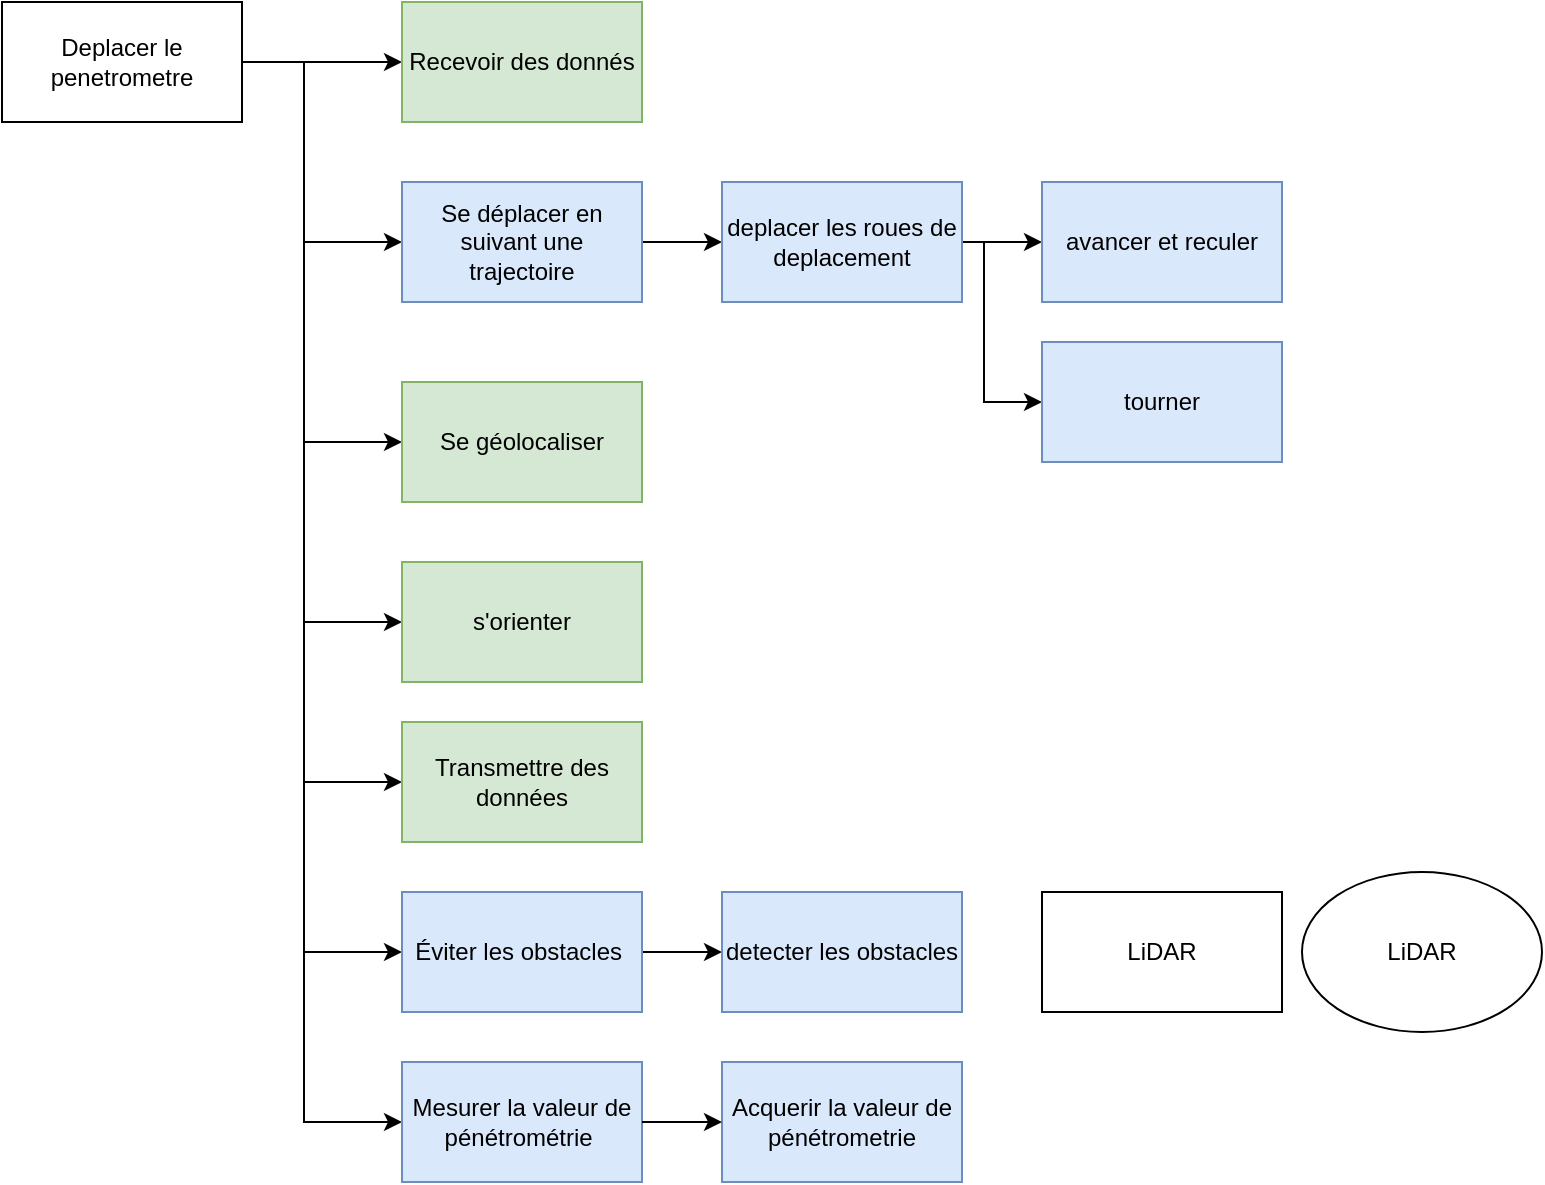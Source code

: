 <mxfile version="26.0.10">
  <diagram name="Page-1" id="l_A1BoyRMLz5qFvwIhAc">
    <mxGraphModel dx="1248" dy="569" grid="1" gridSize="10" guides="1" tooltips="1" connect="1" arrows="1" fold="1" page="1" pageScale="1" pageWidth="827" pageHeight="1169" math="0" shadow="0">
      <root>
        <mxCell id="0" />
        <mxCell id="1" parent="0" />
        <mxCell id="9Sg4c4JGDe0HvogplE-y-10" style="edgeStyle=orthogonalEdgeStyle;rounded=0;orthogonalLoop=1;jettySize=auto;html=1;exitX=1;exitY=0.5;exitDx=0;exitDy=0;entryX=0;entryY=0.5;entryDx=0;entryDy=0;" parent="1" source="9Sg4c4JGDe0HvogplE-y-1" target="9Sg4c4JGDe0HvogplE-y-2" edge="1">
          <mxGeometry relative="1" as="geometry" />
        </mxCell>
        <mxCell id="9Sg4c4JGDe0HvogplE-y-11" style="edgeStyle=orthogonalEdgeStyle;rounded=0;orthogonalLoop=1;jettySize=auto;html=1;exitX=1;exitY=0.5;exitDx=0;exitDy=0;entryX=0;entryY=0.5;entryDx=0;entryDy=0;" parent="1" source="9Sg4c4JGDe0HvogplE-y-1" target="9Sg4c4JGDe0HvogplE-y-7" edge="1">
          <mxGeometry relative="1" as="geometry">
            <mxPoint x="190" y="180" as="targetPoint" />
            <Array as="points">
              <mxPoint x="191" y="80" />
              <mxPoint x="191" y="170" />
            </Array>
          </mxGeometry>
        </mxCell>
        <mxCell id="9Sg4c4JGDe0HvogplE-y-12" style="edgeStyle=orthogonalEdgeStyle;rounded=0;orthogonalLoop=1;jettySize=auto;html=1;exitX=1;exitY=0.5;exitDx=0;exitDy=0;entryX=0;entryY=0.5;entryDx=0;entryDy=0;" parent="1" source="9Sg4c4JGDe0HvogplE-y-1" target="9Sg4c4JGDe0HvogplE-y-3" edge="1">
          <mxGeometry relative="1" as="geometry">
            <mxPoint x="190" y="280" as="targetPoint" />
            <Array as="points">
              <mxPoint x="191" y="80" />
              <mxPoint x="191" y="270" />
            </Array>
          </mxGeometry>
        </mxCell>
        <mxCell id="9Sg4c4JGDe0HvogplE-y-13" style="edgeStyle=orthogonalEdgeStyle;rounded=0;orthogonalLoop=1;jettySize=auto;html=1;exitX=1;exitY=0.5;exitDx=0;exitDy=0;entryX=0;entryY=0.5;entryDx=0;entryDy=0;" parent="1" source="9Sg4c4JGDe0HvogplE-y-1" target="9Sg4c4JGDe0HvogplE-y-4" edge="1">
          <mxGeometry relative="1" as="geometry">
            <mxPoint x="190" y="360" as="targetPoint" />
            <Array as="points">
              <mxPoint x="191" y="80" />
              <mxPoint x="191" y="360" />
            </Array>
          </mxGeometry>
        </mxCell>
        <mxCell id="9Sg4c4JGDe0HvogplE-y-14" style="edgeStyle=orthogonalEdgeStyle;rounded=0;orthogonalLoop=1;jettySize=auto;html=1;exitX=1;exitY=0.5;exitDx=0;exitDy=0;entryX=0;entryY=0.5;entryDx=0;entryDy=0;" parent="1" source="9Sg4c4JGDe0HvogplE-y-1" target="9Sg4c4JGDe0HvogplE-y-5" edge="1">
          <mxGeometry relative="1" as="geometry">
            <mxPoint x="190" y="440" as="targetPoint" />
            <Array as="points">
              <mxPoint x="191" y="80" />
              <mxPoint x="191" y="440" />
            </Array>
          </mxGeometry>
        </mxCell>
        <mxCell id="9Sg4c4JGDe0HvogplE-y-15" style="edgeStyle=orthogonalEdgeStyle;rounded=0;orthogonalLoop=1;jettySize=auto;html=1;exitX=1;exitY=0.5;exitDx=0;exitDy=0;entryX=0;entryY=0.5;entryDx=0;entryDy=0;" parent="1" source="9Sg4c4JGDe0HvogplE-y-1" target="9Sg4c4JGDe0HvogplE-y-8" edge="1">
          <mxGeometry relative="1" as="geometry">
            <mxPoint x="190" y="520" as="targetPoint" />
            <Array as="points">
              <mxPoint x="191" y="80" />
              <mxPoint x="191" y="525" />
            </Array>
          </mxGeometry>
        </mxCell>
        <mxCell id="9Sg4c4JGDe0HvogplE-y-16" style="edgeStyle=orthogonalEdgeStyle;rounded=0;orthogonalLoop=1;jettySize=auto;html=1;exitX=1;exitY=0.5;exitDx=0;exitDy=0;entryX=0;entryY=0.5;entryDx=0;entryDy=0;" parent="1" source="9Sg4c4JGDe0HvogplE-y-1" target="9Sg4c4JGDe0HvogplE-y-9" edge="1">
          <mxGeometry relative="1" as="geometry">
            <mxPoint x="190" y="610" as="targetPoint" />
            <Array as="points">
              <mxPoint x="191" y="80" />
              <mxPoint x="191" y="610" />
            </Array>
          </mxGeometry>
        </mxCell>
        <mxCell id="9Sg4c4JGDe0HvogplE-y-1" value="Deplacer le penetrometre" style="rounded=0;whiteSpace=wrap;html=1;" parent="1" vertex="1">
          <mxGeometry x="40" y="50" width="120" height="60" as="geometry" />
        </mxCell>
        <mxCell id="9Sg4c4JGDe0HvogplE-y-2" value="Recevoir des donnés" style="rounded=0;whiteSpace=wrap;html=1;fillColor=#d5e8d4;strokeColor=#82b366;" parent="1" vertex="1">
          <mxGeometry x="240" y="50" width="120" height="60" as="geometry" />
        </mxCell>
        <mxCell id="9Sg4c4JGDe0HvogplE-y-3" value="Se géolocaliser" style="rounded=0;whiteSpace=wrap;html=1;fillColor=#d5e8d4;strokeColor=#82b366;" parent="1" vertex="1">
          <mxGeometry x="240" y="240" width="120" height="60" as="geometry" />
        </mxCell>
        <mxCell id="9Sg4c4JGDe0HvogplE-y-4" value="s&#39;orienter" style="rounded=0;whiteSpace=wrap;html=1;fillColor=#d5e8d4;strokeColor=#82b366;" parent="1" vertex="1">
          <mxGeometry x="240" y="330" width="120" height="60" as="geometry" />
        </mxCell>
        <mxCell id="9Sg4c4JGDe0HvogplE-y-5" value="Transmettre des données" style="rounded=0;whiteSpace=wrap;html=1;fillColor=#d5e8d4;strokeColor=#82b366;" parent="1" vertex="1">
          <mxGeometry x="240" y="410" width="120" height="60" as="geometry" />
        </mxCell>
        <mxCell id="esCmZ7Aqd8bEiOWQM9XK-6" style="edgeStyle=orthogonalEdgeStyle;rounded=0;orthogonalLoop=1;jettySize=auto;html=1;exitX=1;exitY=0.5;exitDx=0;exitDy=0;entryX=0;entryY=0.5;entryDx=0;entryDy=0;" parent="1" source="9Sg4c4JGDe0HvogplE-y-7" target="esCmZ7Aqd8bEiOWQM9XK-1" edge="1">
          <mxGeometry relative="1" as="geometry" />
        </mxCell>
        <mxCell id="9Sg4c4JGDe0HvogplE-y-7" value="Se déplacer en suivant une&lt;br/&gt;trajectoire" style="rounded=0;whiteSpace=wrap;html=1;fillColor=#dae8fc;strokeColor=#6c8ebf;" parent="1" vertex="1">
          <mxGeometry x="240" y="140" width="120" height="60" as="geometry" />
        </mxCell>
        <mxCell id="esCmZ7Aqd8bEiOWQM9XK-9" style="edgeStyle=orthogonalEdgeStyle;rounded=0;orthogonalLoop=1;jettySize=auto;html=1;exitX=1;exitY=0.5;exitDx=0;exitDy=0;entryX=0;entryY=0.5;entryDx=0;entryDy=0;" parent="1" source="9Sg4c4JGDe0HvogplE-y-8" target="esCmZ7Aqd8bEiOWQM9XK-2" edge="1">
          <mxGeometry relative="1" as="geometry" />
        </mxCell>
        <mxCell id="9Sg4c4JGDe0HvogplE-y-8" value="Éviter les obstacles&amp;nbsp;" style="rounded=0;whiteSpace=wrap;html=1;fillColor=#dae8fc;strokeColor=#6c8ebf;" parent="1" vertex="1">
          <mxGeometry x="240" y="495" width="120" height="60" as="geometry" />
        </mxCell>
        <mxCell id="9Sg4c4JGDe0HvogplE-y-9" value="Mesurer la valeur de&lt;br/&gt;pénétrométrie&amp;nbsp;" style="rounded=0;whiteSpace=wrap;html=1;fillColor=#dae8fc;strokeColor=#6c8ebf;" parent="1" vertex="1">
          <mxGeometry x="240" y="580" width="120" height="60" as="geometry" />
        </mxCell>
        <mxCell id="esCmZ7Aqd8bEiOWQM9XK-7" style="edgeStyle=orthogonalEdgeStyle;rounded=0;orthogonalLoop=1;jettySize=auto;html=1;exitX=1;exitY=0.5;exitDx=0;exitDy=0;entryX=0;entryY=0.5;entryDx=0;entryDy=0;" parent="1" source="esCmZ7Aqd8bEiOWQM9XK-1" target="esCmZ7Aqd8bEiOWQM9XK-4" edge="1">
          <mxGeometry relative="1" as="geometry" />
        </mxCell>
        <mxCell id="esCmZ7Aqd8bEiOWQM9XK-8" style="edgeStyle=orthogonalEdgeStyle;rounded=0;orthogonalLoop=1;jettySize=auto;html=1;exitX=1;exitY=0.5;exitDx=0;exitDy=0;entryX=0;entryY=0.5;entryDx=0;entryDy=0;" parent="1" source="esCmZ7Aqd8bEiOWQM9XK-1" target="esCmZ7Aqd8bEiOWQM9XK-5" edge="1">
          <mxGeometry relative="1" as="geometry">
            <mxPoint x="530" y="250" as="targetPoint" />
            <Array as="points">
              <mxPoint x="531" y="170" />
              <mxPoint x="531" y="250" />
            </Array>
          </mxGeometry>
        </mxCell>
        <mxCell id="esCmZ7Aqd8bEiOWQM9XK-1" value="deplacer les roues de deplacement" style="rounded=0;whiteSpace=wrap;html=1;fillColor=#dae8fc;strokeColor=#6c8ebf;" parent="1" vertex="1">
          <mxGeometry x="400" y="140" width="120" height="60" as="geometry" />
        </mxCell>
        <mxCell id="esCmZ7Aqd8bEiOWQM9XK-2" value="detecter les obstacles" style="rounded=0;whiteSpace=wrap;html=1;fillColor=#dae8fc;strokeColor=#6c8ebf;" parent="1" vertex="1">
          <mxGeometry x="400" y="495" width="120" height="60" as="geometry" />
        </mxCell>
        <mxCell id="esCmZ7Aqd8bEiOWQM9XK-4" value="avancer et reculer" style="rounded=0;whiteSpace=wrap;html=1;fillColor=#dae8fc;strokeColor=#6c8ebf;" parent="1" vertex="1">
          <mxGeometry x="560" y="140" width="120" height="60" as="geometry" />
        </mxCell>
        <mxCell id="esCmZ7Aqd8bEiOWQM9XK-5" value="tourner" style="rounded=0;whiteSpace=wrap;html=1;fillColor=#dae8fc;strokeColor=#6c8ebf;" parent="1" vertex="1">
          <mxGeometry x="560" y="220" width="120" height="60" as="geometry" />
        </mxCell>
        <mxCell id="esCmZ7Aqd8bEiOWQM9XK-10" value="Acquerir la valeur de pénétrometrie" style="rounded=0;whiteSpace=wrap;html=1;fillColor=#dae8fc;strokeColor=#6c8ebf;" parent="1" vertex="1">
          <mxGeometry x="400" y="580" width="120" height="60" as="geometry" />
        </mxCell>
        <mxCell id="jVnBWM0VVythakfCwEQr-1" value="" style="endArrow=classic;html=1;rounded=0;exitX=1;exitY=0.5;exitDx=0;exitDy=0;entryX=0;entryY=0.5;entryDx=0;entryDy=0;" parent="1" source="9Sg4c4JGDe0HvogplE-y-9" target="esCmZ7Aqd8bEiOWQM9XK-10" edge="1">
          <mxGeometry width="50" height="50" relative="1" as="geometry">
            <mxPoint x="390" y="410" as="sourcePoint" />
            <mxPoint x="440" y="360" as="targetPoint" />
          </mxGeometry>
        </mxCell>
        <mxCell id="jVnBWM0VVythakfCwEQr-2" value="LiDAR" style="rounded=0;whiteSpace=wrap;html=1;" parent="1" vertex="1">
          <mxGeometry x="560" y="495" width="120" height="60" as="geometry" />
        </mxCell>
        <mxCell id="jVnBWM0VVythakfCwEQr-3" value="LiDAR" style="ellipse;whiteSpace=wrap;html=1;" parent="1" vertex="1">
          <mxGeometry x="690" y="485" width="120" height="80" as="geometry" />
        </mxCell>
      </root>
    </mxGraphModel>
  </diagram>
</mxfile>

